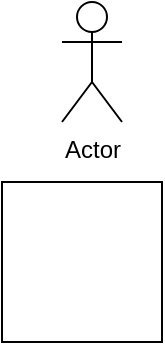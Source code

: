 <mxfile version="17.2.4" type="github">
  <diagram id="6EMS7b07F-ziz8CHoPkG" name="Page-1">
    <mxGraphModel dx="1038" dy="571" grid="1" gridSize="10" guides="1" tooltips="1" connect="1" arrows="1" fold="1" page="1" pageScale="1" pageWidth="827" pageHeight="1169" math="0" shadow="0">
      <root>
        <mxCell id="0" />
        <mxCell id="1" parent="0" />
        <mxCell id="wy0JDdOy6_i1ShJKtbYy-1" value="" style="whiteSpace=wrap;html=1;aspect=fixed;" parent="1" vertex="1">
          <mxGeometry x="150" y="210" width="80" height="80" as="geometry" />
        </mxCell>
        <mxCell id="wy0JDdOy6_i1ShJKtbYy-95" value="Actor" style="shape=umlActor;verticalLabelPosition=bottom;verticalAlign=top;html=1;outlineConnect=0;" parent="1" vertex="1">
          <mxGeometry x="180" y="120" width="30" height="60" as="geometry" />
        </mxCell>
      </root>
    </mxGraphModel>
  </diagram>
</mxfile>
